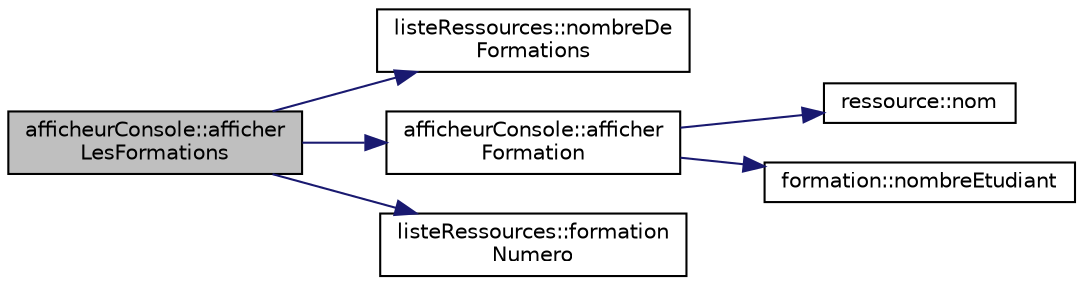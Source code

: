 digraph "afficheurConsole::afficherLesFormations"
{
  edge [fontname="Helvetica",fontsize="10",labelfontname="Helvetica",labelfontsize="10"];
  node [fontname="Helvetica",fontsize="10",shape=record];
  rankdir="LR";
  Node94 [label="afficheurConsole::afficher\lLesFormations",height=0.2,width=0.4,color="black", fillcolor="grey75", style="filled", fontcolor="black"];
  Node94 -> Node95 [color="midnightblue",fontsize="10",style="solid",fontname="Helvetica"];
  Node95 [label="listeRessources::nombreDe\lFormations",height=0.2,width=0.4,color="black", fillcolor="white", style="filled",URL="$classliste_ressources.html#a332aca734617587a463197043a058b02",tooltip="Renvoie le nombre de formations. "];
  Node94 -> Node96 [color="midnightblue",fontsize="10",style="solid",fontname="Helvetica"];
  Node96 [label="afficheurConsole::afficher\lFormation",height=0.2,width=0.4,color="black", fillcolor="white", style="filled",URL="$classafficheur_console.html#a7329605c0c533c5306bf14b6fbe47358"];
  Node96 -> Node97 [color="midnightblue",fontsize="10",style="solid",fontname="Helvetica"];
  Node97 [label="ressource::nom",height=0.2,width=0.4,color="black", fillcolor="white", style="filled",URL="$classressource.html#aff712b6d732b3f4091dd29f4349aba85",tooltip="Renvoie le nom de la ressource. "];
  Node96 -> Node98 [color="midnightblue",fontsize="10",style="solid",fontname="Helvetica"];
  Node98 [label="formation::nombreEtudiant",height=0.2,width=0.4,color="black", fillcolor="white", style="filled",URL="$classformation.html#a917c18b3f7439abad5114b5a89b1a01a",tooltip="Renvoie le nombre d&#39;etudiant dans la formation. "];
  Node94 -> Node99 [color="midnightblue",fontsize="10",style="solid",fontname="Helvetica"];
  Node99 [label="listeRessources::formation\lNumero",height=0.2,width=0.4,color="black", fillcolor="white", style="filled",URL="$classliste_ressources.html#aa0dc7c74caa61d02294c51fb79f7abe7",tooltip="Renvoie la formation dont le numero est entre en parametre. "];
}
